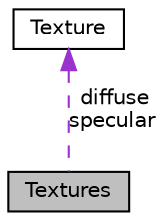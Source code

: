 digraph "Textures"
{
 // LATEX_PDF_SIZE
  edge [fontname="Helvetica",fontsize="10",labelfontname="Helvetica",labelfontsize="10"];
  node [fontname="Helvetica",fontsize="10",shape=record];
  Node1 [label="Textures",height=0.2,width=0.4,color="black", fillcolor="grey75", style="filled", fontcolor="black",tooltip="The Textures structure contains 2 different textures and a shininess value."];
  Node2 -> Node1 [dir="back",color="darkorchid3",fontsize="10",style="dashed",label=" diffuse\nspecular" ,fontname="Helvetica"];
  Node2 [label="Texture",height=0.2,width=0.4,color="black", fillcolor="white", style="filled",URL="$d2/d7f/class_texture.html",tooltip=" "];
}
